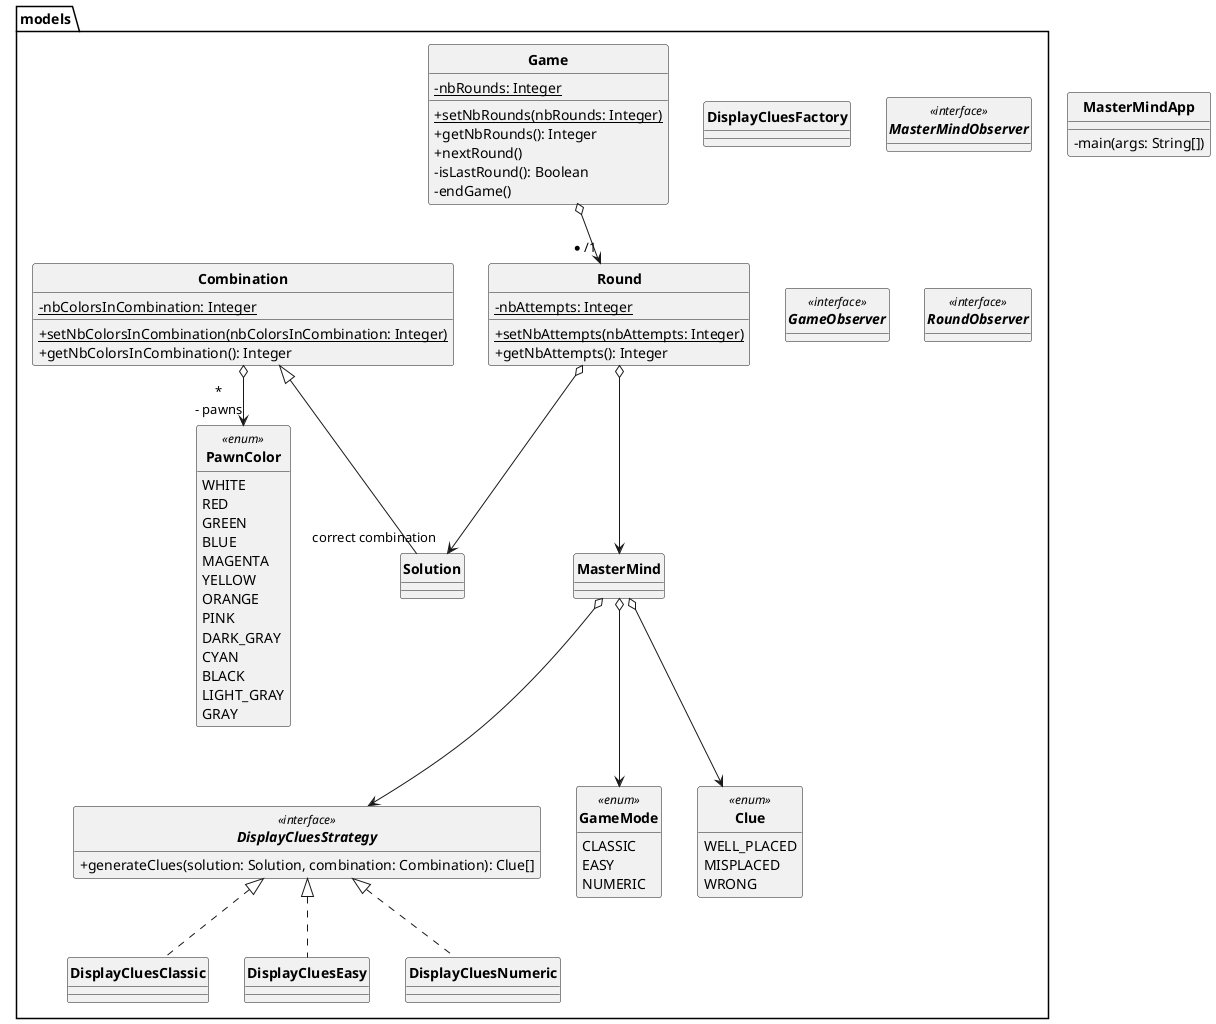 @startuml

skinparam style strictuml
skinparam classAttributeIconSize 0
skinparam classFontStyle Bold
hide enum methods
hide interface attributes

class MasterMindApp
{
    - main(args: String[])
}

package models
{
class MasterMind
{
}
class Game
{
    - {static} nbRounds: Integer
    + {static} setNbRounds(nbRounds: Integer)
    + getNbRounds(): Integer
    + nextRound()
    - isLastRound(): Boolean
    - endGame()
}

class Round
{
    - {static} nbAttempts: Integer
    + {static} setNbAttempts(nbAttempts: Integer)
    + getNbAttempts(): Integer
}

class Combination
{
    - {static} nbColorsInCombination: Integer
    + {static} setNbColorsInCombination(nbColorsInCombination: Integer)
    + getNbColorsInCombination(): Integer
}
class Solution extends Combination {}

class DisplayCluesFactory {}
class DisplayCluesClassic implements DisplayCluesStrategy {}
class DisplayCluesEasy implements DisplayCluesStrategy {}
class DisplayCluesNumeric implements DisplayCluesStrategy {}

interface DisplayCluesStrategy <<interface>>
{
    + generateClues(solution: Solution, combination: Combination): Clue[]
}

interface MasterMindObserver <<interface>> {}
interface GameObserver <<interface>> {}
interface RoundObserver <<interface>> {}

enum PawnColor <<enum>>
{
        WHITE
        RED
        GREEN
        BLUE
        MAGENTA
        YELLOW
        ORANGE
        PINK
        DARK_GRAY
        CYAN
        BLACK
        LIGHT_GRAY
        GRAY
}

enum GameMode <<enum>>
{
        CLASSIC
        EASY
        NUMERIC
}
enum Clue <<enum>>
{
        WELL_PLACED
        MISPLACED
        WRONG
}
}

Combination o--> "*\n- pawns" PawnColor
Round o--> "correct combination" Solution
Game o--> "*/1" Round

MasterMind o--> DisplayCluesStrategy
MasterMind o--> Clue
MasterMind o--> GameMode

Round o--> MasterMind

@enduml
